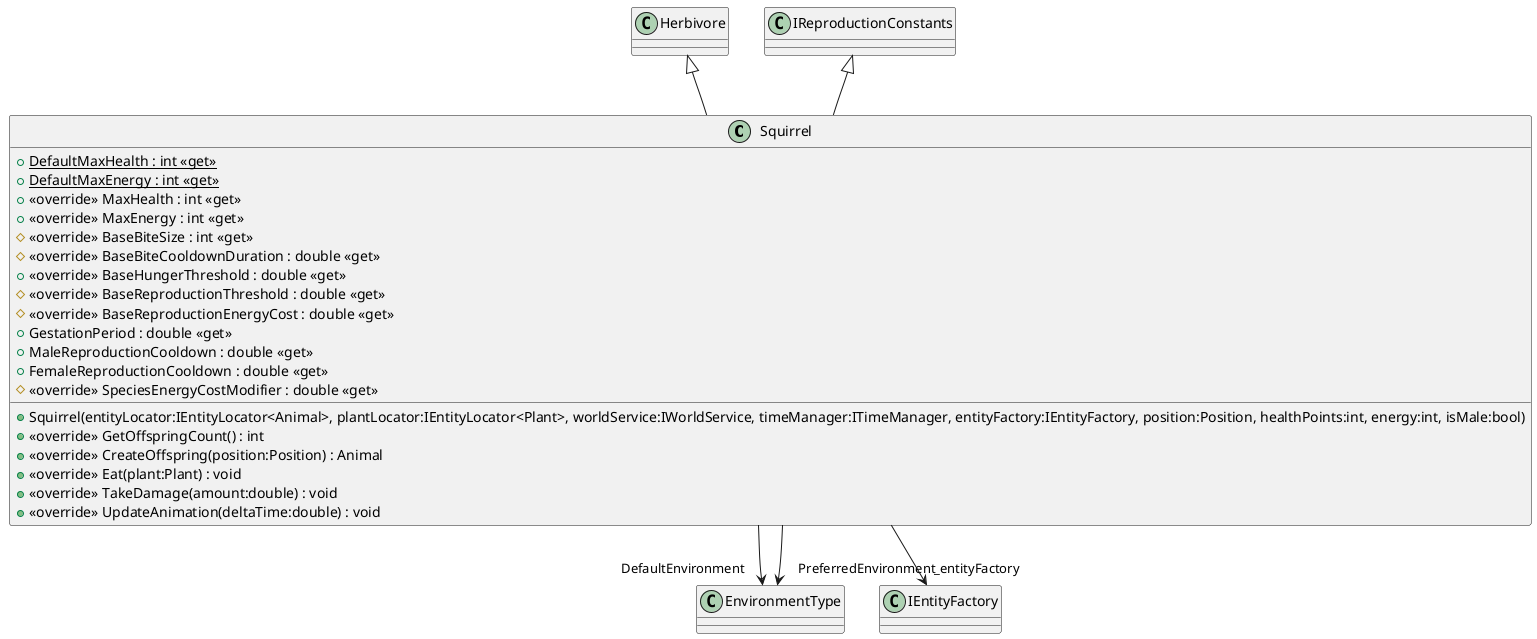 @startuml
class Squirrel {
    + {static} DefaultMaxHealth : int <<get>>
    + {static} DefaultMaxEnergy : int <<get>>
    + <<override>> MaxHealth : int <<get>>
    + <<override>> MaxEnergy : int <<get>>
    # <<override>> BaseBiteSize : int <<get>>
    # <<override>> BaseBiteCooldownDuration : double <<get>>
    + <<override>> BaseHungerThreshold : double <<get>>
    # <<override>> BaseReproductionThreshold : double <<get>>
    # <<override>> BaseReproductionEnergyCost : double <<get>>
    + GestationPeriod : double <<get>>
    + MaleReproductionCooldown : double <<get>>
    + FemaleReproductionCooldown : double <<get>>
    # <<override>> SpeciesEnergyCostModifier : double <<get>>
    + Squirrel(entityLocator:IEntityLocator<Animal>, plantLocator:IEntityLocator<Plant>, worldService:IWorldService, timeManager:ITimeManager, entityFactory:IEntityFactory, position:Position, healthPoints:int, energy:int, isMale:bool)
    + <<override>> GetOffspringCount() : int
    + <<override>> CreateOffspring(position:Position) : Animal
    + <<override>> Eat(plant:Plant) : void
    + <<override>> TakeDamage(amount:double) : void
    + <<override>> UpdateAnimation(deltaTime:double) : void
}
Herbivore <|-- Squirrel
IReproductionConstants <|-- Squirrel
Squirrel --> "DefaultEnvironment" EnvironmentType
Squirrel --> "PreferredEnvironment" EnvironmentType
Squirrel --> "_entityFactory" IEntityFactory
@enduml
